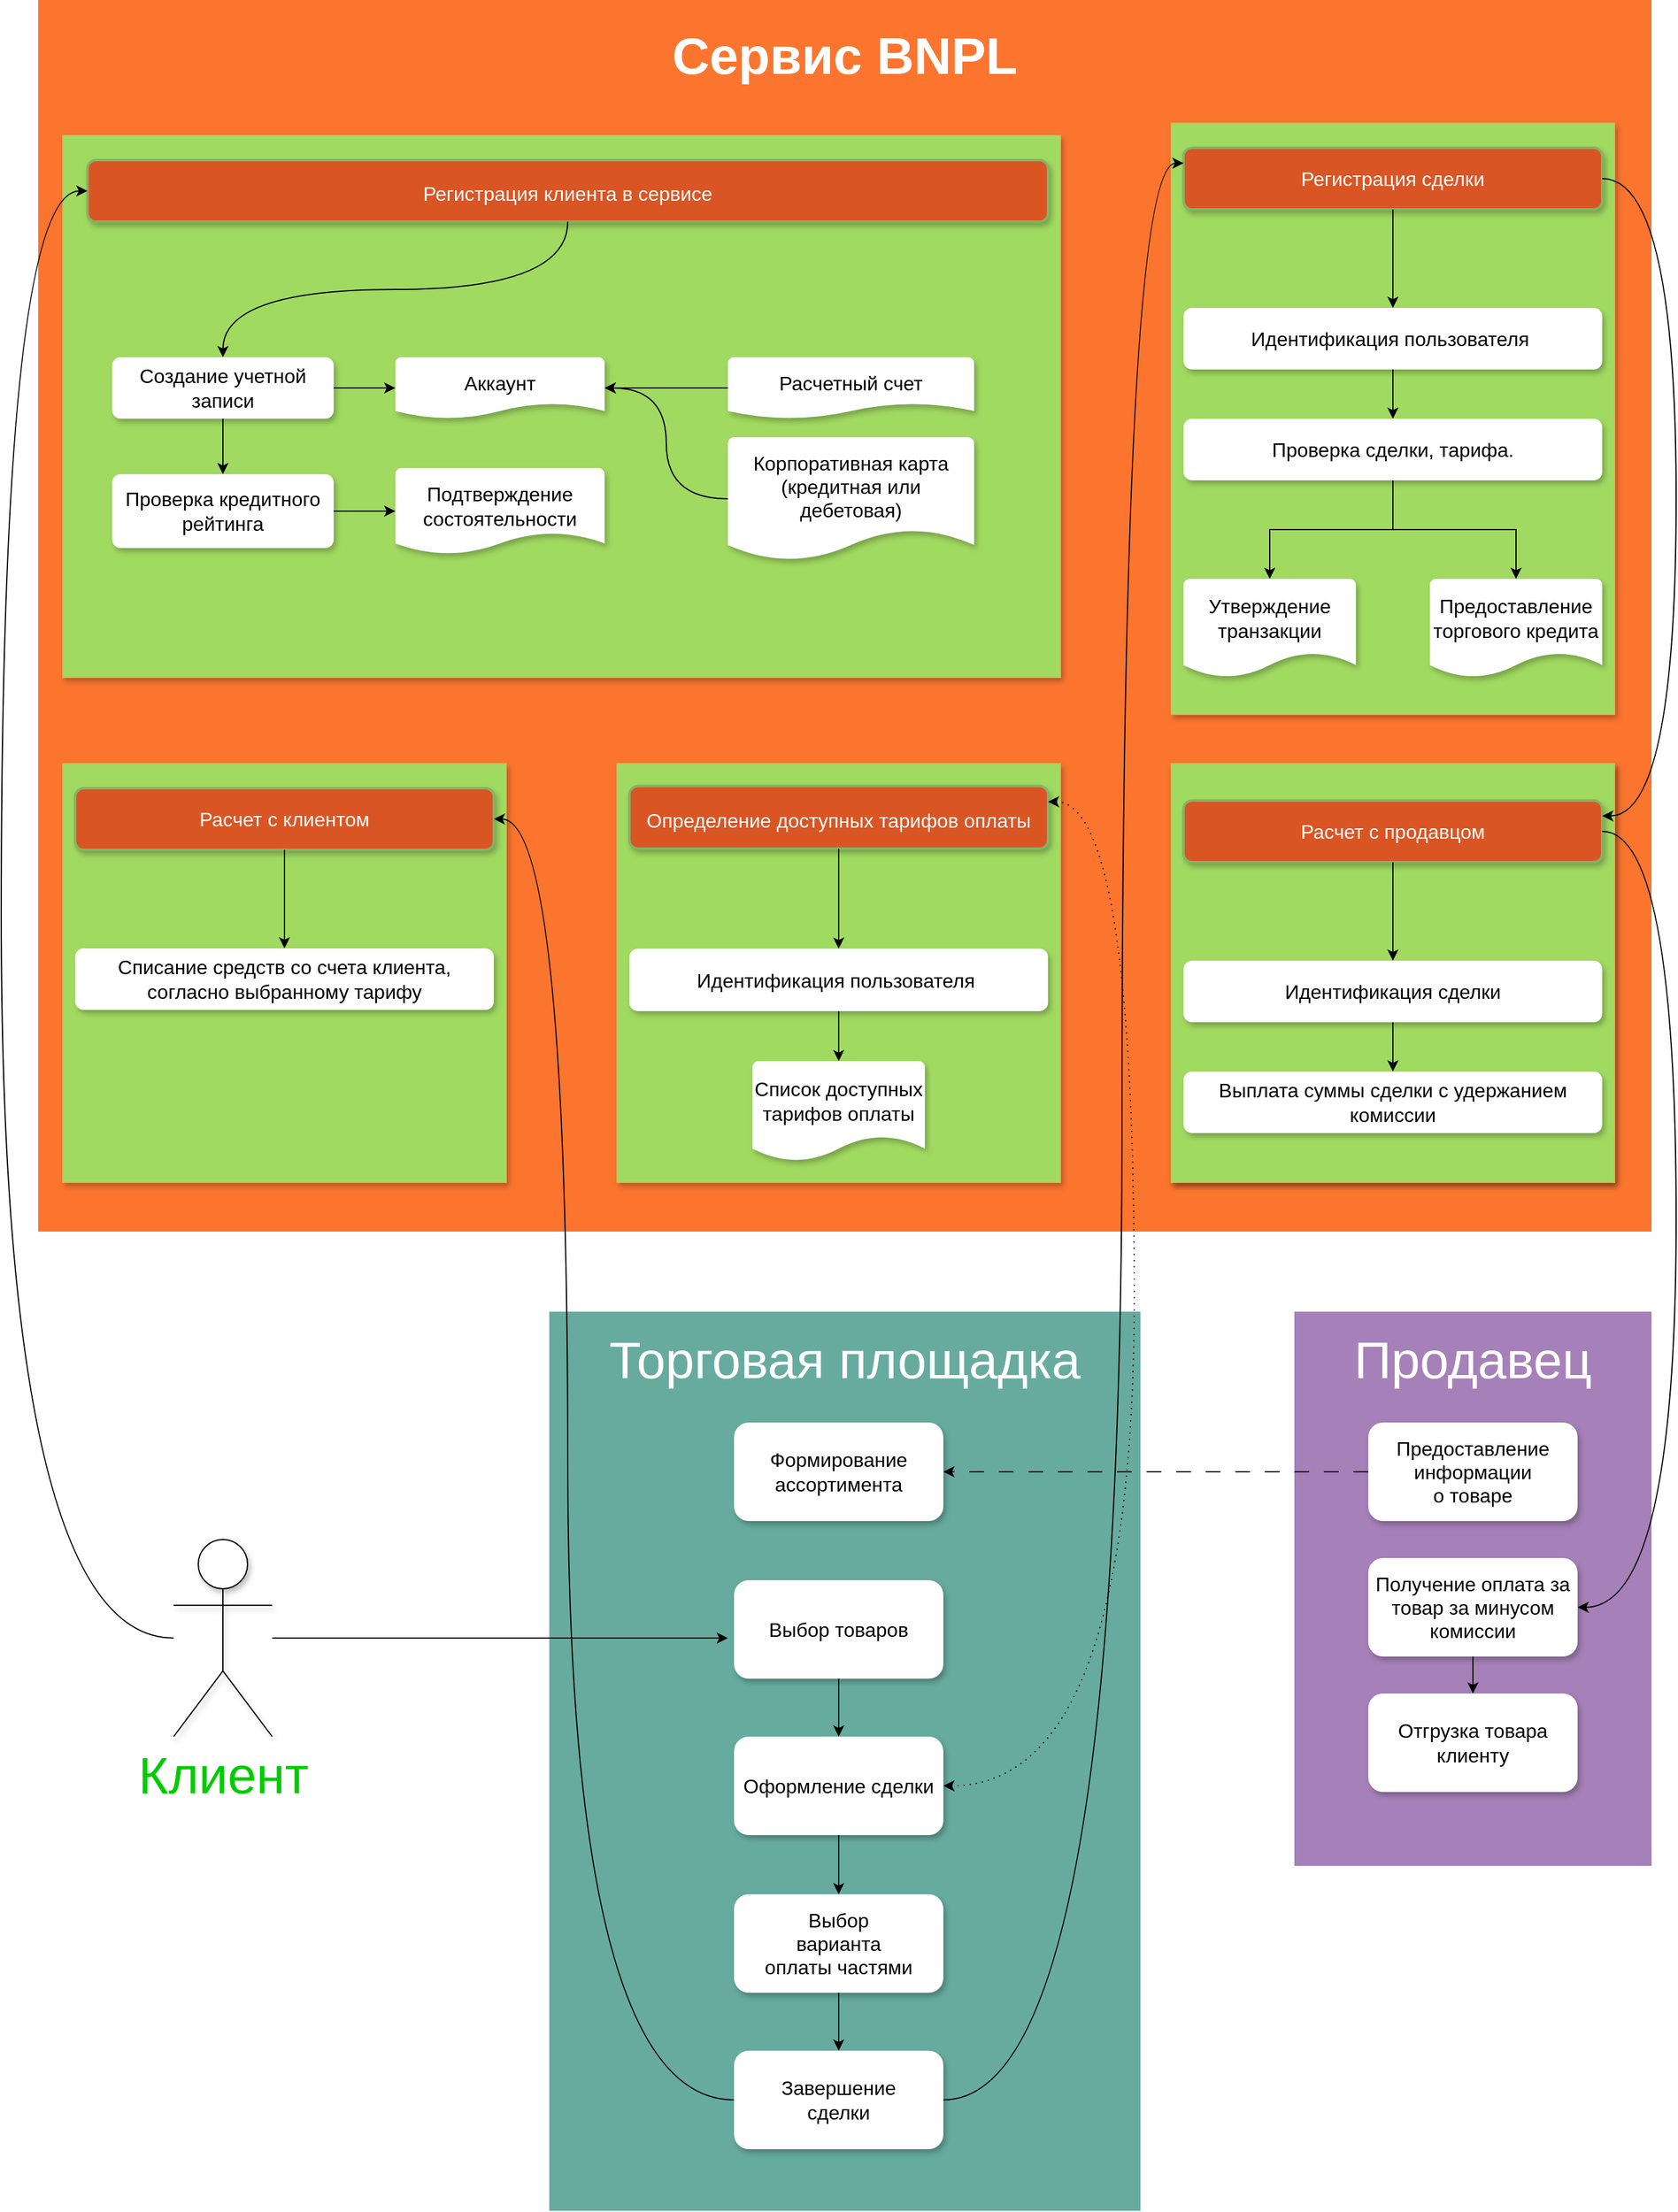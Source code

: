 <mxfile version="21.1.1" type="github">
  <diagram id="tFnie8OSN-FIjvjW90hg" name="Страница 1">
    <mxGraphModel dx="5736" dy="3096" grid="1" gridSize="10" guides="1" tooltips="1" connect="1" arrows="1" fold="1" page="1" pageScale="1" pageWidth="3300" pageHeight="4681" math="0" shadow="0">
      <root>
        <mxCell id="0" />
        <mxCell id="1" parent="0" />
        <mxCell id="f7szadTQui2fWb20hmRs-3" value="Клиент" style="shape=umlActor;verticalLabelPosition=bottom;verticalAlign=top;html=1;shadow=1;fontSize=42;fontColor=#00CC00;" parent="1" vertex="1">
          <mxGeometry x="200" y="1330" width="80" height="160" as="geometry" />
        </mxCell>
        <mxCell id="f7szadTQui2fWb20hmRs-83" value="" style="group;fillColor=#ffcd28;gradientColor=#ffa500;strokeColor=none;" parent="1" vertex="1" connectable="0">
          <mxGeometry x="90" y="80" width="1310" height="1000" as="geometry" />
        </mxCell>
        <mxCell id="f7szadTQui2fWb20hmRs-82" value="&lt;font style=&quot;font-size: 42px;&quot;&gt;&lt;b style=&quot;font-size: 42px;&quot;&gt;Сервис BNPL&lt;/b&gt;&lt;/font&gt;" style="rounded=0;whiteSpace=wrap;html=1;shadow=0;fontSize=42;fillColor=#FB752F;fontColor=#ffffff;strokeColor=none;horizontal=1;verticalAlign=top;spacingTop=14;glass=0;" parent="f7szadTQui2fWb20hmRs-83" vertex="1">
          <mxGeometry width="1310" height="1000" as="geometry" />
        </mxCell>
        <mxCell id="f7szadTQui2fWb20hmRs-65" value="" style="group" parent="f7szadTQui2fWb20hmRs-83" vertex="1" connectable="0">
          <mxGeometry x="930" y="120" width="350" height="460" as="geometry" />
        </mxCell>
        <mxCell id="f7szadTQui2fWb20hmRs-77" value="" style="rounded=0;whiteSpace=wrap;html=1;shadow=1;fontSize=16;fillColor=#A1DA61;strokeColor=#d6b656;" parent="f7szadTQui2fWb20hmRs-65" vertex="1">
          <mxGeometry x="-10" y="-20" width="360" height="480" as="geometry" />
        </mxCell>
        <mxCell id="f7szadTQui2fWb20hmRs-41" value="Регистрация сделки" style="rounded=1;whiteSpace=wrap;html=1;absoluteArcSize=1;arcSize=14;strokeWidth=2;shadow=1;fillColor=#DA5524;strokeColor=#82b366;fontSize=16;fontColor=#ffffff;" parent="f7szadTQui2fWb20hmRs-65" vertex="1">
          <mxGeometry width="340" height="50" as="geometry" />
        </mxCell>
        <mxCell id="f7szadTQui2fWb20hmRs-42" value="Идентификация пользователя&amp;nbsp;" style="rounded=1;whiteSpace=wrap;html=1;absoluteArcSize=1;arcSize=14;strokeWidth=2;shadow=1;strokeColor=none;fontSize=16;" parent="f7szadTQui2fWb20hmRs-65" vertex="1">
          <mxGeometry y="130" width="340" height="50" as="geometry" />
        </mxCell>
        <mxCell id="f7szadTQui2fWb20hmRs-49" style="edgeStyle=orthogonalEdgeStyle;rounded=0;orthogonalLoop=1;jettySize=auto;html=1;" parent="f7szadTQui2fWb20hmRs-65" source="f7szadTQui2fWb20hmRs-41" target="f7szadTQui2fWb20hmRs-42" edge="1">
          <mxGeometry relative="1" as="geometry" />
        </mxCell>
        <mxCell id="f7szadTQui2fWb20hmRs-43" value="Проверка сделки, тарифа." style="rounded=1;whiteSpace=wrap;html=1;absoluteArcSize=1;arcSize=14;strokeWidth=2;shadow=1;fontSize=16;strokeColor=none;" parent="f7szadTQui2fWb20hmRs-65" vertex="1">
          <mxGeometry y="220" width="340" height="50" as="geometry" />
        </mxCell>
        <mxCell id="f7szadTQui2fWb20hmRs-44" value="" style="edgeStyle=orthogonalEdgeStyle;rounded=0;orthogonalLoop=1;jettySize=auto;html=1;" parent="f7szadTQui2fWb20hmRs-65" source="f7szadTQui2fWb20hmRs-42" target="f7szadTQui2fWb20hmRs-43" edge="1">
          <mxGeometry relative="1" as="geometry" />
        </mxCell>
        <mxCell id="f7szadTQui2fWb20hmRs-47" value="Утверждение транзакции" style="strokeWidth=2;html=1;shape=mxgraph.flowchart.document2;whiteSpace=wrap;size=0.25;shadow=1;fontSize=16;spacingTop=-16;strokeColor=none;" parent="f7szadTQui2fWb20hmRs-65" vertex="1">
          <mxGeometry y="350" width="140" height="80" as="geometry" />
        </mxCell>
        <mxCell id="f7szadTQui2fWb20hmRs-48" style="edgeStyle=orthogonalEdgeStyle;rounded=0;orthogonalLoop=1;jettySize=auto;html=1;" parent="f7szadTQui2fWb20hmRs-65" source="f7szadTQui2fWb20hmRs-43" target="f7szadTQui2fWb20hmRs-47" edge="1">
          <mxGeometry relative="1" as="geometry" />
        </mxCell>
        <mxCell id="f7szadTQui2fWb20hmRs-50" value="Предоставление торгового кредита" style="strokeWidth=2;html=1;shape=mxgraph.flowchart.document2;whiteSpace=wrap;size=0.25;shadow=1;strokeColor=none;fontSize=16;spacingTop=-16;" parent="f7szadTQui2fWb20hmRs-65" vertex="1">
          <mxGeometry x="200" y="350" width="140" height="80" as="geometry" />
        </mxCell>
        <mxCell id="f7szadTQui2fWb20hmRs-54" style="edgeStyle=orthogonalEdgeStyle;rounded=0;orthogonalLoop=1;jettySize=auto;html=1;entryX=0.5;entryY=0;entryDx=0;entryDy=0;entryPerimeter=0;" parent="f7szadTQui2fWb20hmRs-65" source="f7szadTQui2fWb20hmRs-43" target="f7szadTQui2fWb20hmRs-50" edge="1">
          <mxGeometry relative="1" as="geometry" />
        </mxCell>
        <mxCell id="f7szadTQui2fWb20hmRs-76" value="" style="group" parent="f7szadTQui2fWb20hmRs-83" vertex="1" connectable="0">
          <mxGeometry x="920" y="620" width="360" height="340" as="geometry" />
        </mxCell>
        <mxCell id="f7szadTQui2fWb20hmRs-75" value="" style="rounded=0;whiteSpace=wrap;html=1;shadow=1;fontSize=16;fillColor=#fff2cc;strokeColor=#d6b656;" parent="f7szadTQui2fWb20hmRs-76" vertex="1">
          <mxGeometry width="360" height="340" as="geometry" />
        </mxCell>
        <mxCell id="f7szadTQui2fWb20hmRs-66" value="" style="group" parent="f7szadTQui2fWb20hmRs-76" vertex="1" connectable="0">
          <mxGeometry x="10" y="30" width="350" height="310" as="geometry" />
        </mxCell>
        <mxCell id="f7szadTQui2fWb20hmRs-55" value="Расчет с продавцом" style="rounded=1;whiteSpace=wrap;html=1;absoluteArcSize=1;arcSize=14;strokeWidth=2;shadow=1;fillColor=#d5e8d4;strokeColor=#82b366;fontSize=16;" parent="f7szadTQui2fWb20hmRs-66" vertex="1">
          <mxGeometry width="340" height="50" as="geometry" />
        </mxCell>
        <mxCell id="f7szadTQui2fWb20hmRs-56" value="Идентификация сделки" style="rounded=1;whiteSpace=wrap;html=1;absoluteArcSize=1;arcSize=14;strokeWidth=2;shadow=1;" parent="f7szadTQui2fWb20hmRs-66" vertex="1">
          <mxGeometry y="130" width="340" height="50" as="geometry" />
        </mxCell>
        <mxCell id="f7szadTQui2fWb20hmRs-59" style="edgeStyle=orthogonalEdgeStyle;rounded=0;orthogonalLoop=1;jettySize=auto;html=1;" parent="f7szadTQui2fWb20hmRs-66" source="f7szadTQui2fWb20hmRs-55" target="f7szadTQui2fWb20hmRs-56" edge="1">
          <mxGeometry relative="1" as="geometry" />
        </mxCell>
        <mxCell id="f7szadTQui2fWb20hmRs-57" value="Выплата суммы сделки с удержанием комиссии" style="rounded=1;whiteSpace=wrap;html=1;absoluteArcSize=1;arcSize=14;strokeWidth=2;shadow=1;" parent="f7szadTQui2fWb20hmRs-66" vertex="1">
          <mxGeometry y="220" width="340" height="50" as="geometry" />
        </mxCell>
        <mxCell id="f7szadTQui2fWb20hmRs-58" value="" style="edgeStyle=orthogonalEdgeStyle;rounded=0;orthogonalLoop=1;jettySize=auto;html=1;" parent="f7szadTQui2fWb20hmRs-66" source="f7szadTQui2fWb20hmRs-56" target="f7szadTQui2fWb20hmRs-57" edge="1">
          <mxGeometry relative="1" as="geometry" />
        </mxCell>
        <mxCell id="xhNkxKPSbNm9u22-jXD2-1" value="" style="group" vertex="1" connectable="0" parent="f7szadTQui2fWb20hmRs-66">
          <mxGeometry x="-10" y="-30" width="360" height="340" as="geometry" />
        </mxCell>
        <mxCell id="xhNkxKPSbNm9u22-jXD2-2" value="" style="rounded=0;whiteSpace=wrap;html=1;shadow=1;fontSize=16;fillColor=#a1da61;strokeColor=#d6b656;" vertex="1" parent="xhNkxKPSbNm9u22-jXD2-1">
          <mxGeometry width="360" height="340" as="geometry" />
        </mxCell>
        <mxCell id="xhNkxKPSbNm9u22-jXD2-3" value="" style="group" vertex="1" connectable="0" parent="xhNkxKPSbNm9u22-jXD2-1">
          <mxGeometry x="10" y="30" width="340" height="270" as="geometry" />
        </mxCell>
        <mxCell id="xhNkxKPSbNm9u22-jXD2-4" value="Расчет с продавцом" style="rounded=1;whiteSpace=wrap;html=1;absoluteArcSize=1;arcSize=14;strokeWidth=2;shadow=1;fillColor=#DA5524;strokeColor=#82b366;fontSize=16;fontColor=#FFFFFF;" vertex="1" parent="xhNkxKPSbNm9u22-jXD2-3">
          <mxGeometry width="340" height="50" as="geometry" />
        </mxCell>
        <mxCell id="xhNkxKPSbNm9u22-jXD2-5" value="Идентификация сделки" style="rounded=1;whiteSpace=wrap;html=1;absoluteArcSize=1;arcSize=14;strokeWidth=2;shadow=1;fontSize=16;strokeColor=none;" vertex="1" parent="xhNkxKPSbNm9u22-jXD2-3">
          <mxGeometry y="130" width="340" height="50" as="geometry" />
        </mxCell>
        <mxCell id="xhNkxKPSbNm9u22-jXD2-6" style="edgeStyle=orthogonalEdgeStyle;rounded=0;orthogonalLoop=1;jettySize=auto;html=1;" edge="1" parent="xhNkxKPSbNm9u22-jXD2-3" source="xhNkxKPSbNm9u22-jXD2-4" target="xhNkxKPSbNm9u22-jXD2-5">
          <mxGeometry relative="1" as="geometry" />
        </mxCell>
        <mxCell id="xhNkxKPSbNm9u22-jXD2-7" value="Выплата суммы сделки с удержанием комиссии" style="rounded=1;whiteSpace=wrap;html=1;absoluteArcSize=1;arcSize=14;strokeWidth=2;shadow=1;strokeColor=none;fontSize=16;" vertex="1" parent="xhNkxKPSbNm9u22-jXD2-3">
          <mxGeometry y="220" width="340" height="50" as="geometry" />
        </mxCell>
        <mxCell id="xhNkxKPSbNm9u22-jXD2-8" value="" style="edgeStyle=orthogonalEdgeStyle;orthogonalLoop=1;jettySize=auto;html=1;rounded=0;" edge="1" parent="xhNkxKPSbNm9u22-jXD2-3" source="xhNkxKPSbNm9u22-jXD2-5" target="xhNkxKPSbNm9u22-jXD2-7">
          <mxGeometry relative="1" as="geometry" />
        </mxCell>
        <mxCell id="f7szadTQui2fWb20hmRs-73" value="" style="group" parent="f7szadTQui2fWb20hmRs-83" vertex="1" connectable="0">
          <mxGeometry x="470" y="620" width="360" height="340" as="geometry" />
        </mxCell>
        <mxCell id="f7szadTQui2fWb20hmRs-72" value="" style="rounded=0;whiteSpace=wrap;html=1;shadow=1;fillColor=#A1DA61;strokeColor=#d6b656;" parent="f7szadTQui2fWb20hmRs-73" vertex="1">
          <mxGeometry width="360" height="340.0" as="geometry" />
        </mxCell>
        <mxCell id="f7szadTQui2fWb20hmRs-33" value="&lt;font style=&quot;font-size: 16px;&quot;&gt;Определение доступных тарифов оплаты&lt;/font&gt;" style="rounded=1;whiteSpace=wrap;html=1;absoluteArcSize=1;arcSize=14;strokeWidth=2;shadow=1;fillColor=#DA5524;strokeColor=#82b366;fontSize=24;fontColor=#FFFFFF;" parent="f7szadTQui2fWb20hmRs-73" vertex="1">
          <mxGeometry x="10" y="18.269" width="340" height="50.746" as="geometry" />
        </mxCell>
        <mxCell id="f7szadTQui2fWb20hmRs-36" value="Идентификация пользователя&amp;nbsp;" style="rounded=1;whiteSpace=wrap;html=1;absoluteArcSize=1;arcSize=14;strokeWidth=2;shadow=1;strokeColor=none;fontSize=16;" parent="f7szadTQui2fWb20hmRs-73" vertex="1">
          <mxGeometry x="10" y="150.209" width="340" height="50.746" as="geometry" />
        </mxCell>
        <mxCell id="f7szadTQui2fWb20hmRs-39" style="edgeStyle=orthogonalEdgeStyle;rounded=0;orthogonalLoop=1;jettySize=auto;html=1;entryX=0.5;entryY=0;entryDx=0;entryDy=0;" parent="f7szadTQui2fWb20hmRs-73" source="f7szadTQui2fWb20hmRs-33" target="f7szadTQui2fWb20hmRs-36" edge="1">
          <mxGeometry relative="1" as="geometry" />
        </mxCell>
        <mxCell id="f7szadTQui2fWb20hmRs-38" value="Список доступных тарифов оплаты" style="strokeWidth=2;html=1;shape=mxgraph.flowchart.document2;whiteSpace=wrap;size=0.25;shadow=1;fontSize=16;strokeColor=none;spacingTop=-16;" parent="f7szadTQui2fWb20hmRs-73" vertex="1">
          <mxGeometry x="110" y="241.552" width="140" height="81.194" as="geometry" />
        </mxCell>
        <mxCell id="f7szadTQui2fWb20hmRs-40" style="edgeStyle=orthogonalEdgeStyle;rounded=0;orthogonalLoop=1;jettySize=auto;html=1;entryX=0.5;entryY=0;entryDx=0;entryDy=0;entryPerimeter=0;" parent="f7szadTQui2fWb20hmRs-73" source="f7szadTQui2fWb20hmRs-36" target="f7szadTQui2fWb20hmRs-38" edge="1">
          <mxGeometry relative="1" as="geometry" />
        </mxCell>
        <mxCell id="xhNkxKPSbNm9u22-jXD2-32" value="" style="group" vertex="1" connectable="0" parent="f7szadTQui2fWb20hmRs-83">
          <mxGeometry x="20" y="620" width="360" height="340" as="geometry" />
        </mxCell>
        <mxCell id="f7szadTQui2fWb20hmRs-74" value="" style="rounded=0;whiteSpace=wrap;html=1;shadow=1;fontSize=16;fillColor=#A1DA61;strokeColor=#d6b656;container=0;" parent="xhNkxKPSbNm9u22-jXD2-32" vertex="1">
          <mxGeometry width="360" height="340" as="geometry" />
        </mxCell>
        <mxCell id="f7szadTQui2fWb20hmRs-60" value="Расчет с клиентом" style="rounded=1;whiteSpace=wrap;html=1;absoluteArcSize=1;arcSize=14;strokeWidth=2;shadow=1;fillColor=#DA5524;strokeColor=#82b366;fontSize=16;fontColor=#FFFFFF;container=0;" parent="xhNkxKPSbNm9u22-jXD2-32" vertex="1">
          <mxGeometry x="10" y="20" width="340" height="50" as="geometry" />
        </mxCell>
        <mxCell id="f7szadTQui2fWb20hmRs-61" value="Списание средств со счета клиента, согласно выбранному тарифу" style="rounded=1;whiteSpace=wrap;html=1;absoluteArcSize=1;arcSize=14;strokeWidth=2;shadow=1;fontSize=16;strokeColor=none;container=0;" parent="xhNkxKPSbNm9u22-jXD2-32" vertex="1">
          <mxGeometry x="10" y="150" width="340" height="50" as="geometry" />
        </mxCell>
        <mxCell id="f7szadTQui2fWb20hmRs-62" style="edgeStyle=orthogonalEdgeStyle;rounded=0;orthogonalLoop=1;jettySize=auto;html=1;" parent="xhNkxKPSbNm9u22-jXD2-32" source="f7szadTQui2fWb20hmRs-60" target="f7szadTQui2fWb20hmRs-61" edge="1">
          <mxGeometry relative="1" as="geometry" />
        </mxCell>
        <mxCell id="f7szadTQui2fWb20hmRs-70" value="" style="rounded=0;whiteSpace=wrap;html=1;shadow=1;fillColor=#A1DA61;strokeColor=#d6b656;container=0;" parent="f7szadTQui2fWb20hmRs-83" vertex="1">
          <mxGeometry x="20" y="110" width="810" height="440" as="geometry" />
        </mxCell>
        <mxCell id="f7szadTQui2fWb20hmRs-8" value="&lt;font style=&quot;font-size: 16px;&quot;&gt;Регистрация клиента в сервисе&lt;/font&gt;" style="rounded=1;whiteSpace=wrap;html=1;absoluteArcSize=1;arcSize=14;strokeWidth=2;shadow=1;container=0;fillColor=#DA5524;strokeColor=#82b366;fontSize=24;fontColor=#ffffff;" parent="f7szadTQui2fWb20hmRs-83" vertex="1">
          <mxGeometry x="40" y="130" width="780" height="50" as="geometry" />
        </mxCell>
        <mxCell id="f7szadTQui2fWb20hmRs-12" value="Аккаунт" style="strokeWidth=2;html=1;shape=mxgraph.flowchart.document2;whiteSpace=wrap;size=0.25;shadow=1;container=0;fontSize=16;strokeColor=none;spacingTop=-8;" parent="f7szadTQui2fWb20hmRs-83" vertex="1">
          <mxGeometry x="290" y="290" width="170" height="50" as="geometry" />
        </mxCell>
        <mxCell id="f7szadTQui2fWb20hmRs-13" value="Подтверждение состоятельности" style="strokeWidth=2;html=1;shape=mxgraph.flowchart.document2;whiteSpace=wrap;size=0.25;shadow=1;container=0;fontSize=16;spacingTop=-8;strokeColor=none;" parent="f7szadTQui2fWb20hmRs-83" vertex="1">
          <mxGeometry x="290" y="380" width="170" height="70" as="geometry" />
        </mxCell>
        <mxCell id="f7szadTQui2fWb20hmRs-24" style="edgeStyle=orthogonalEdgeStyle;rounded=0;orthogonalLoop=1;jettySize=auto;html=1;exitX=1;exitY=0.5;exitDx=0;exitDy=0;entryX=0;entryY=0.5;entryDx=0;entryDy=0;entryPerimeter=0;" parent="f7szadTQui2fWb20hmRs-83" source="f7szadTQui2fWb20hmRs-16" target="f7szadTQui2fWb20hmRs-13" edge="1">
          <mxGeometry relative="1" as="geometry" />
        </mxCell>
        <mxCell id="f7szadTQui2fWb20hmRs-16" value="Проверка кредитного рейтинга" style="rounded=1;whiteSpace=wrap;html=1;absoluteArcSize=1;arcSize=14;strokeWidth=2;shadow=1;container=0;fontSize=16;strokeColor=none;" parent="f7szadTQui2fWb20hmRs-83" vertex="1">
          <mxGeometry x="60" y="385" width="180" height="60" as="geometry" />
        </mxCell>
        <mxCell id="f7szadTQui2fWb20hmRs-22" style="edgeStyle=orthogonalEdgeStyle;rounded=0;orthogonalLoop=1;jettySize=auto;html=1;exitX=1;exitY=0.5;exitDx=0;exitDy=0;entryX=0;entryY=0.5;entryDx=0;entryDy=0;entryPerimeter=0;startArrow=none;" parent="f7szadTQui2fWb20hmRs-83" target="f7szadTQui2fWb20hmRs-12" edge="1">
          <mxGeometry relative="1" as="geometry">
            <mxPoint x="290" y="315" as="sourcePoint" />
          </mxGeometry>
        </mxCell>
        <mxCell id="f7szadTQui2fWb20hmRs-37" style="edgeStyle=orthogonalEdgeStyle;rounded=0;orthogonalLoop=1;jettySize=auto;html=1;entryX=0;entryY=0.5;entryDx=0;entryDy=0;entryPerimeter=0;" parent="f7szadTQui2fWb20hmRs-83" source="f7szadTQui2fWb20hmRs-20" target="f7szadTQui2fWb20hmRs-12" edge="1">
          <mxGeometry relative="1" as="geometry" />
        </mxCell>
        <mxCell id="f7szadTQui2fWb20hmRs-20" value="Создание учетной записи" style="rounded=1;whiteSpace=wrap;html=1;absoluteArcSize=1;arcSize=14;strokeWidth=2;shadow=1;container=0;strokeColor=none;fontSize=16;" parent="f7szadTQui2fWb20hmRs-83" vertex="1">
          <mxGeometry x="60" y="290" width="180" height="50" as="geometry" />
        </mxCell>
        <mxCell id="f7szadTQui2fWb20hmRs-21" style="edgeStyle=orthogonalEdgeStyle;orthogonalLoop=1;jettySize=auto;html=1;entryX=0.5;entryY=0;entryDx=0;entryDy=0;curved=1;" parent="f7szadTQui2fWb20hmRs-83" source="f7szadTQui2fWb20hmRs-8" target="f7szadTQui2fWb20hmRs-20" edge="1">
          <mxGeometry relative="1" as="geometry" />
        </mxCell>
        <mxCell id="f7szadTQui2fWb20hmRs-17" value="" style="edgeStyle=orthogonalEdgeStyle;rounded=0;orthogonalLoop=1;jettySize=auto;html=1;exitX=0.5;exitY=1;exitDx=0;exitDy=0;" parent="f7szadTQui2fWb20hmRs-83" source="f7szadTQui2fWb20hmRs-20" target="f7szadTQui2fWb20hmRs-16" edge="1">
          <mxGeometry relative="1" as="geometry" />
        </mxCell>
        <mxCell id="f7szadTQui2fWb20hmRs-29" style="edgeStyle=orthogonalEdgeStyle;rounded=0;orthogonalLoop=1;jettySize=auto;html=1;exitX=0;exitY=0.5;exitDx=0;exitDy=0;exitPerimeter=0;entryX=1;entryY=0.5;entryDx=0;entryDy=0;entryPerimeter=0;" parent="f7szadTQui2fWb20hmRs-83" source="f7szadTQui2fWb20hmRs-26" target="f7szadTQui2fWb20hmRs-12" edge="1">
          <mxGeometry relative="1" as="geometry">
            <mxPoint x="560" y="265" as="sourcePoint" />
          </mxGeometry>
        </mxCell>
        <mxCell id="f7szadTQui2fWb20hmRs-26" value="Расчетный счет" style="strokeWidth=2;html=1;shape=mxgraph.flowchart.document2;whiteSpace=wrap;size=0.25;shadow=1;container=0;fontSize=16;strokeColor=none;spacingTop=-8;" parent="f7szadTQui2fWb20hmRs-83" vertex="1">
          <mxGeometry x="560" y="290" width="200" height="50" as="geometry" />
        </mxCell>
        <mxCell id="f7szadTQui2fWb20hmRs-28" style="edgeStyle=orthogonalEdgeStyle;orthogonalLoop=1;jettySize=auto;html=1;exitX=0;exitY=0.5;exitDx=0;exitDy=0;exitPerimeter=0;entryX=1;entryY=0.5;entryDx=0;entryDy=0;entryPerimeter=0;curved=1;" parent="f7szadTQui2fWb20hmRs-83" source="f7szadTQui2fWb20hmRs-27" target="f7szadTQui2fWb20hmRs-12" edge="1">
          <mxGeometry relative="1" as="geometry" />
        </mxCell>
        <mxCell id="f7szadTQui2fWb20hmRs-27" value="Корпоративная карта (кредитная или дебетовая)" style="strokeWidth=2;html=1;shape=mxgraph.flowchart.document2;whiteSpace=wrap;size=0.25;shadow=1;container=0;fontSize=16;spacing=2;spacingTop=-20;strokeColor=none;" parent="f7szadTQui2fWb20hmRs-83" vertex="1">
          <mxGeometry x="560" y="355" width="200" height="100" as="geometry" />
        </mxCell>
        <mxCell id="xhNkxKPSbNm9u22-jXD2-47" style="edgeStyle=orthogonalEdgeStyle;orthogonalLoop=1;jettySize=auto;html=1;entryX=1;entryY=0.25;entryDx=0;entryDy=0;exitX=1;exitY=0.5;exitDx=0;exitDy=0;curved=1;" edge="1" parent="f7szadTQui2fWb20hmRs-83" source="f7szadTQui2fWb20hmRs-41" target="xhNkxKPSbNm9u22-jXD2-4">
          <mxGeometry relative="1" as="geometry">
            <Array as="points">
              <mxPoint x="1330" y="145" />
              <mxPoint x="1330" y="663" />
            </Array>
          </mxGeometry>
        </mxCell>
        <mxCell id="xhNkxKPSbNm9u22-jXD2-36" value="" style="group;spacingTop=0;" vertex="1" connectable="0" parent="1">
          <mxGeometry x="505" y="1145" width="480" height="730" as="geometry" />
        </mxCell>
        <mxCell id="xhNkxKPSbNm9u22-jXD2-35" value="&lt;font style=&quot;font-size: 42px;&quot;&gt;Торговая площадка&lt;/font&gt;" style="rounded=0;whiteSpace=wrap;html=1;fillColor=#67AB9F;strokeColor=none;fontColor=#FFFFFF;verticalAlign=top;spacingTop=8;" vertex="1" parent="xhNkxKPSbNm9u22-jXD2-36">
          <mxGeometry width="480" height="730" as="geometry" />
        </mxCell>
        <mxCell id="xhNkxKPSbNm9u22-jXD2-9" value="Выбор товаров" style="rounded=1;whiteSpace=wrap;html=1;fontSize=16;strokeColor=none;shadow=1;" vertex="1" parent="xhNkxKPSbNm9u22-jXD2-36">
          <mxGeometry x="150" y="218" width="170" height="80" as="geometry" />
        </mxCell>
        <mxCell id="xhNkxKPSbNm9u22-jXD2-10" value="Оформление сделки" style="rounded=1;whiteSpace=wrap;html=1;fontSize=16;strokeColor=none;shadow=1;" vertex="1" parent="xhNkxKPSbNm9u22-jXD2-36">
          <mxGeometry x="150" y="345" width="170" height="80" as="geometry" />
        </mxCell>
        <mxCell id="xhNkxKPSbNm9u22-jXD2-28" style="edgeStyle=orthogonalEdgeStyle;rounded=0;orthogonalLoop=1;jettySize=auto;html=1;" edge="1" parent="xhNkxKPSbNm9u22-jXD2-36" source="xhNkxKPSbNm9u22-jXD2-9" target="xhNkxKPSbNm9u22-jXD2-10">
          <mxGeometry relative="1" as="geometry" />
        </mxCell>
        <mxCell id="xhNkxKPSbNm9u22-jXD2-12" value="Выбор&lt;br style=&quot;font-size: 16px;&quot;&gt;варианта&lt;br style=&quot;font-size: 16px;&quot;&gt;оплаты частями" style="rounded=1;whiteSpace=wrap;html=1;fontSize=16;strokeColor=none;shadow=1;" vertex="1" parent="xhNkxKPSbNm9u22-jXD2-36">
          <mxGeometry x="150" y="473" width="170" height="80" as="geometry" />
        </mxCell>
        <mxCell id="xhNkxKPSbNm9u22-jXD2-29" style="edgeStyle=orthogonalEdgeStyle;rounded=0;orthogonalLoop=1;jettySize=auto;html=1;" edge="1" parent="xhNkxKPSbNm9u22-jXD2-36" source="xhNkxKPSbNm9u22-jXD2-10" target="xhNkxKPSbNm9u22-jXD2-12">
          <mxGeometry relative="1" as="geometry" />
        </mxCell>
        <mxCell id="xhNkxKPSbNm9u22-jXD2-15" value="Завершение&lt;br style=&quot;font-size: 16px;&quot;&gt;сделки" style="rounded=1;whiteSpace=wrap;html=1;fontSize=16;strokeColor=none;shadow=1;" vertex="1" parent="xhNkxKPSbNm9u22-jXD2-36">
          <mxGeometry x="150" y="600" width="170" height="80" as="geometry" />
        </mxCell>
        <mxCell id="xhNkxKPSbNm9u22-jXD2-30" style="edgeStyle=orthogonalEdgeStyle;rounded=0;orthogonalLoop=1;jettySize=auto;html=1;" edge="1" parent="xhNkxKPSbNm9u22-jXD2-36" source="xhNkxKPSbNm9u22-jXD2-12" target="xhNkxKPSbNm9u22-jXD2-15">
          <mxGeometry relative="1" as="geometry" />
        </mxCell>
        <mxCell id="xhNkxKPSbNm9u22-jXD2-24" value="Формирование ассортимента" style="rounded=1;whiteSpace=wrap;html=1;fontSize=16;strokeColor=none;shadow=1;" vertex="1" parent="xhNkxKPSbNm9u22-jXD2-36">
          <mxGeometry x="150" y="90" width="170" height="80" as="geometry" />
        </mxCell>
        <mxCell id="xhNkxKPSbNm9u22-jXD2-38" value="" style="group" vertex="1" connectable="0" parent="1">
          <mxGeometry x="1110" y="1145" width="290" height="450" as="geometry" />
        </mxCell>
        <mxCell id="xhNkxKPSbNm9u22-jXD2-37" value="Продавец" style="rounded=0;whiteSpace=wrap;html=1;fillColor=#A680B8;fontSize=42;fontColor=#FFFFFF;verticalAlign=top;spacingTop=8;strokeColor=none;" vertex="1" parent="xhNkxKPSbNm9u22-jXD2-38">
          <mxGeometry width="290" height="450" as="geometry" />
        </mxCell>
        <mxCell id="xhNkxKPSbNm9u22-jXD2-18" value="Предоставление информации&lt;br&gt;о товаре" style="rounded=1;whiteSpace=wrap;html=1;fontSize=16;strokeColor=none;shadow=1;" vertex="1" parent="xhNkxKPSbNm9u22-jXD2-38">
          <mxGeometry x="60" y="90" width="170" height="80" as="geometry" />
        </mxCell>
        <mxCell id="xhNkxKPSbNm9u22-jXD2-19" value="Получение оплата за товар за минусом комиссии" style="rounded=1;whiteSpace=wrap;html=1;fontSize=16;strokeColor=none;shadow=1;" vertex="1" parent="xhNkxKPSbNm9u22-jXD2-38">
          <mxGeometry x="60" y="200" width="170" height="80" as="geometry" />
        </mxCell>
        <mxCell id="xhNkxKPSbNm9u22-jXD2-22" value="Отгрузка товара&lt;br&gt;клиенту" style="rounded=1;whiteSpace=wrap;html=1;fontSize=16;strokeColor=none;shadow=1;" vertex="1" parent="xhNkxKPSbNm9u22-jXD2-38">
          <mxGeometry x="60" y="310" width="170" height="80" as="geometry" />
        </mxCell>
        <mxCell id="xhNkxKPSbNm9u22-jXD2-23" value="" style="edgeStyle=orthogonalEdgeStyle;rounded=0;orthogonalLoop=1;jettySize=auto;html=1;" edge="1" parent="xhNkxKPSbNm9u22-jXD2-38" source="xhNkxKPSbNm9u22-jXD2-19" target="xhNkxKPSbNm9u22-jXD2-22">
          <mxGeometry relative="1" as="geometry" />
        </mxCell>
        <mxCell id="xhNkxKPSbNm9u22-jXD2-40" style="edgeStyle=orthogonalEdgeStyle;orthogonalLoop=1;jettySize=auto;html=1;entryX=0;entryY=0.5;entryDx=0;entryDy=0;curved=1;" edge="1" parent="1" source="f7szadTQui2fWb20hmRs-3" target="f7szadTQui2fWb20hmRs-8">
          <mxGeometry relative="1" as="geometry">
            <Array as="points">
              <mxPoint x="60" y="1410" />
              <mxPoint x="60" y="235" />
            </Array>
          </mxGeometry>
        </mxCell>
        <mxCell id="xhNkxKPSbNm9u22-jXD2-41" style="edgeStyle=orthogonalEdgeStyle;rounded=0;orthogonalLoop=1;jettySize=auto;html=1;" edge="1" parent="1" source="f7szadTQui2fWb20hmRs-3">
          <mxGeometry relative="1" as="geometry">
            <mxPoint x="650" y="1410" as="targetPoint" />
          </mxGeometry>
        </mxCell>
        <mxCell id="xhNkxKPSbNm9u22-jXD2-42" style="edgeStyle=orthogonalEdgeStyle;rounded=0;orthogonalLoop=1;jettySize=auto;html=1;entryX=1;entryY=0.5;entryDx=0;entryDy=0;dashed=1;dashPattern=12 12;" edge="1" parent="1" source="xhNkxKPSbNm9u22-jXD2-18" target="xhNkxKPSbNm9u22-jXD2-24">
          <mxGeometry relative="1" as="geometry" />
        </mxCell>
        <mxCell id="xhNkxKPSbNm9u22-jXD2-43" style="edgeStyle=orthogonalEdgeStyle;orthogonalLoop=1;jettySize=auto;html=1;entryX=1;entryY=0.25;entryDx=0;entryDy=0;curved=1;startArrow=classic;startFill=1;strokeWidth=1;dashed=1;dashPattern=1 4;" edge="1" parent="1" source="xhNkxKPSbNm9u22-jXD2-10" target="f7szadTQui2fWb20hmRs-33">
          <mxGeometry relative="1" as="geometry">
            <Array as="points">
              <mxPoint x="980" y="1530" />
              <mxPoint x="980" y="731" />
            </Array>
          </mxGeometry>
        </mxCell>
        <mxCell id="xhNkxKPSbNm9u22-jXD2-44" style="edgeStyle=orthogonalEdgeStyle;orthogonalLoop=1;jettySize=auto;html=1;entryX=0;entryY=0.25;entryDx=0;entryDy=0;curved=1;" edge="1" parent="1" source="xhNkxKPSbNm9u22-jXD2-15" target="f7szadTQui2fWb20hmRs-41">
          <mxGeometry relative="1" as="geometry">
            <Array as="points">
              <mxPoint x="970" y="1785" />
              <mxPoint x="970" y="213" />
            </Array>
          </mxGeometry>
        </mxCell>
        <mxCell id="xhNkxKPSbNm9u22-jXD2-45" style="edgeStyle=orthogonalEdgeStyle;orthogonalLoop=1;jettySize=auto;html=1;entryX=1;entryY=0.5;entryDx=0;entryDy=0;curved=1;" edge="1" parent="1" source="xhNkxKPSbNm9u22-jXD2-15" target="f7szadTQui2fWb20hmRs-60">
          <mxGeometry relative="1" as="geometry">
            <Array as="points">
              <mxPoint x="520" y="1785" />
              <mxPoint x="520" y="745" />
            </Array>
          </mxGeometry>
        </mxCell>
        <mxCell id="xhNkxKPSbNm9u22-jXD2-46" style="edgeStyle=orthogonalEdgeStyle;orthogonalLoop=1;jettySize=auto;html=1;entryX=1;entryY=0.5;entryDx=0;entryDy=0;exitX=1;exitY=0.5;exitDx=0;exitDy=0;curved=1;" edge="1" parent="1" source="xhNkxKPSbNm9u22-jXD2-4" target="xhNkxKPSbNm9u22-jXD2-19">
          <mxGeometry relative="1" as="geometry">
            <Array as="points">
              <mxPoint x="1420" y="755" />
              <mxPoint x="1420" y="1385" />
            </Array>
          </mxGeometry>
        </mxCell>
      </root>
    </mxGraphModel>
  </diagram>
</mxfile>
